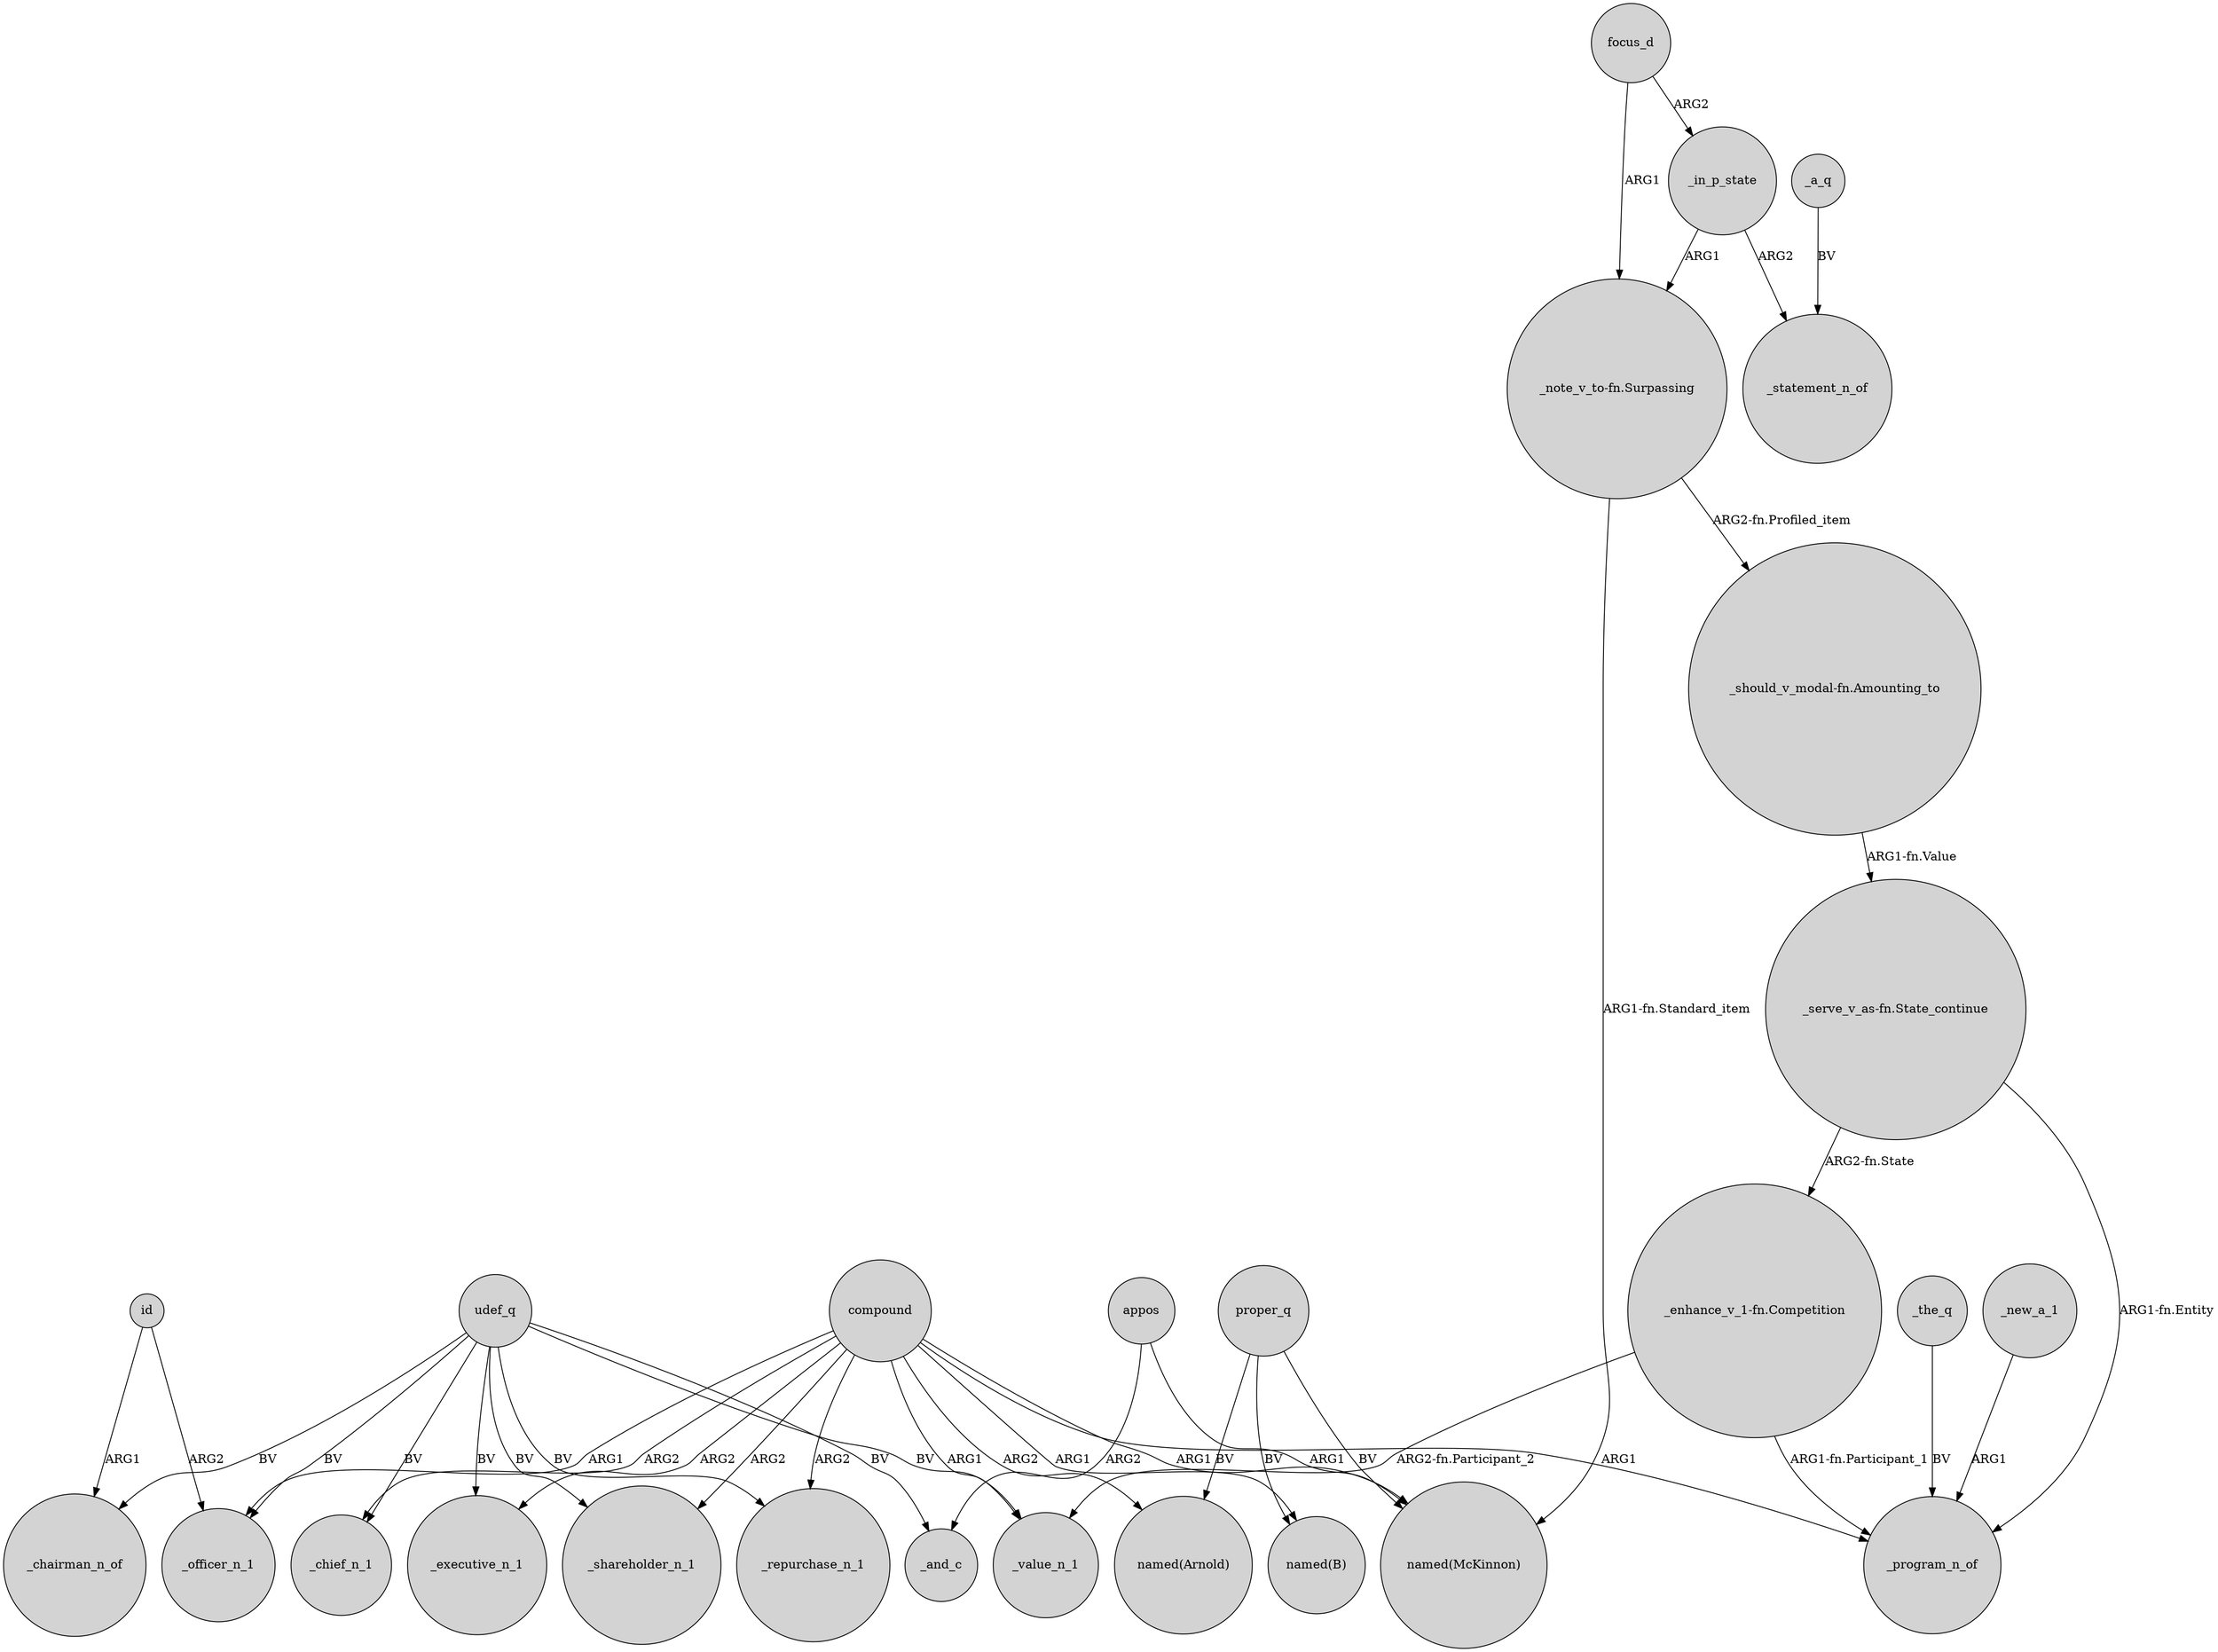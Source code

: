 digraph {
	node [shape=circle style=filled]
	id -> _chairman_n_of [label=ARG1]
	appos -> "named(McKinnon)" [label=ARG1]
	focus_d -> _in_p_state [label=ARG2]
	compound -> _chief_n_1 [label=ARG2]
	proper_q -> "named(McKinnon)" [label=BV]
	appos -> _and_c [label=ARG2]
	_in_p_state -> "_note_v_to-fn.Surpassing" [label=ARG1]
	compound -> _shareholder_n_1 [label=ARG2]
	udef_q -> _shareholder_n_1 [label=BV]
	udef_q -> _chairman_n_of [label=BV]
	compound -> "named(Arnold)" [label=ARG2]
	udef_q -> _chief_n_1 [label=BV]
	"_should_v_modal-fn.Amounting_to" -> "_serve_v_as-fn.State_continue" [label="ARG1-fn.Value"]
	udef_q -> _value_n_1 [label=BV]
	compound -> "named(McKinnon)" [label=ARG1]
	udef_q -> _repurchase_n_1 [label=BV]
	udef_q -> _and_c [label=BV]
	"_enhance_v_1-fn.Competition" -> _value_n_1 [label="ARG2-fn.Participant_2"]
	proper_q -> "named(B)" [label=BV]
	compound -> _repurchase_n_1 [label=ARG2]
	udef_q -> _executive_n_1 [label=BV]
	compound -> _program_n_of [label=ARG1]
	"_note_v_to-fn.Surpassing" -> "named(McKinnon)" [label="ARG1-fn.Standard_item"]
	"_enhance_v_1-fn.Competition" -> _program_n_of [label="ARG1-fn.Participant_1"]
	"_serve_v_as-fn.State_continue" -> "_enhance_v_1-fn.Competition" [label="ARG2-fn.State"]
	_the_q -> _program_n_of [label=BV]
	"_serve_v_as-fn.State_continue" -> _program_n_of [label="ARG1-fn.Entity"]
	compound -> _officer_n_1 [label=ARG1]
	udef_q -> _officer_n_1 [label=BV]
	compound -> _executive_n_1 [label=ARG2]
	compound -> _value_n_1 [label=ARG1]
	"_note_v_to-fn.Surpassing" -> "_should_v_modal-fn.Amounting_to" [label="ARG2-fn.Profiled_item"]
	proper_q -> "named(Arnold)" [label=BV]
	_new_a_1 -> _program_n_of [label=ARG1]
	_in_p_state -> _statement_n_of [label=ARG2]
	id -> _officer_n_1 [label=ARG2]
	compound -> "named(B)" [label=ARG1]
	focus_d -> "_note_v_to-fn.Surpassing" [label=ARG1]
	_a_q -> _statement_n_of [label=BV]
}
